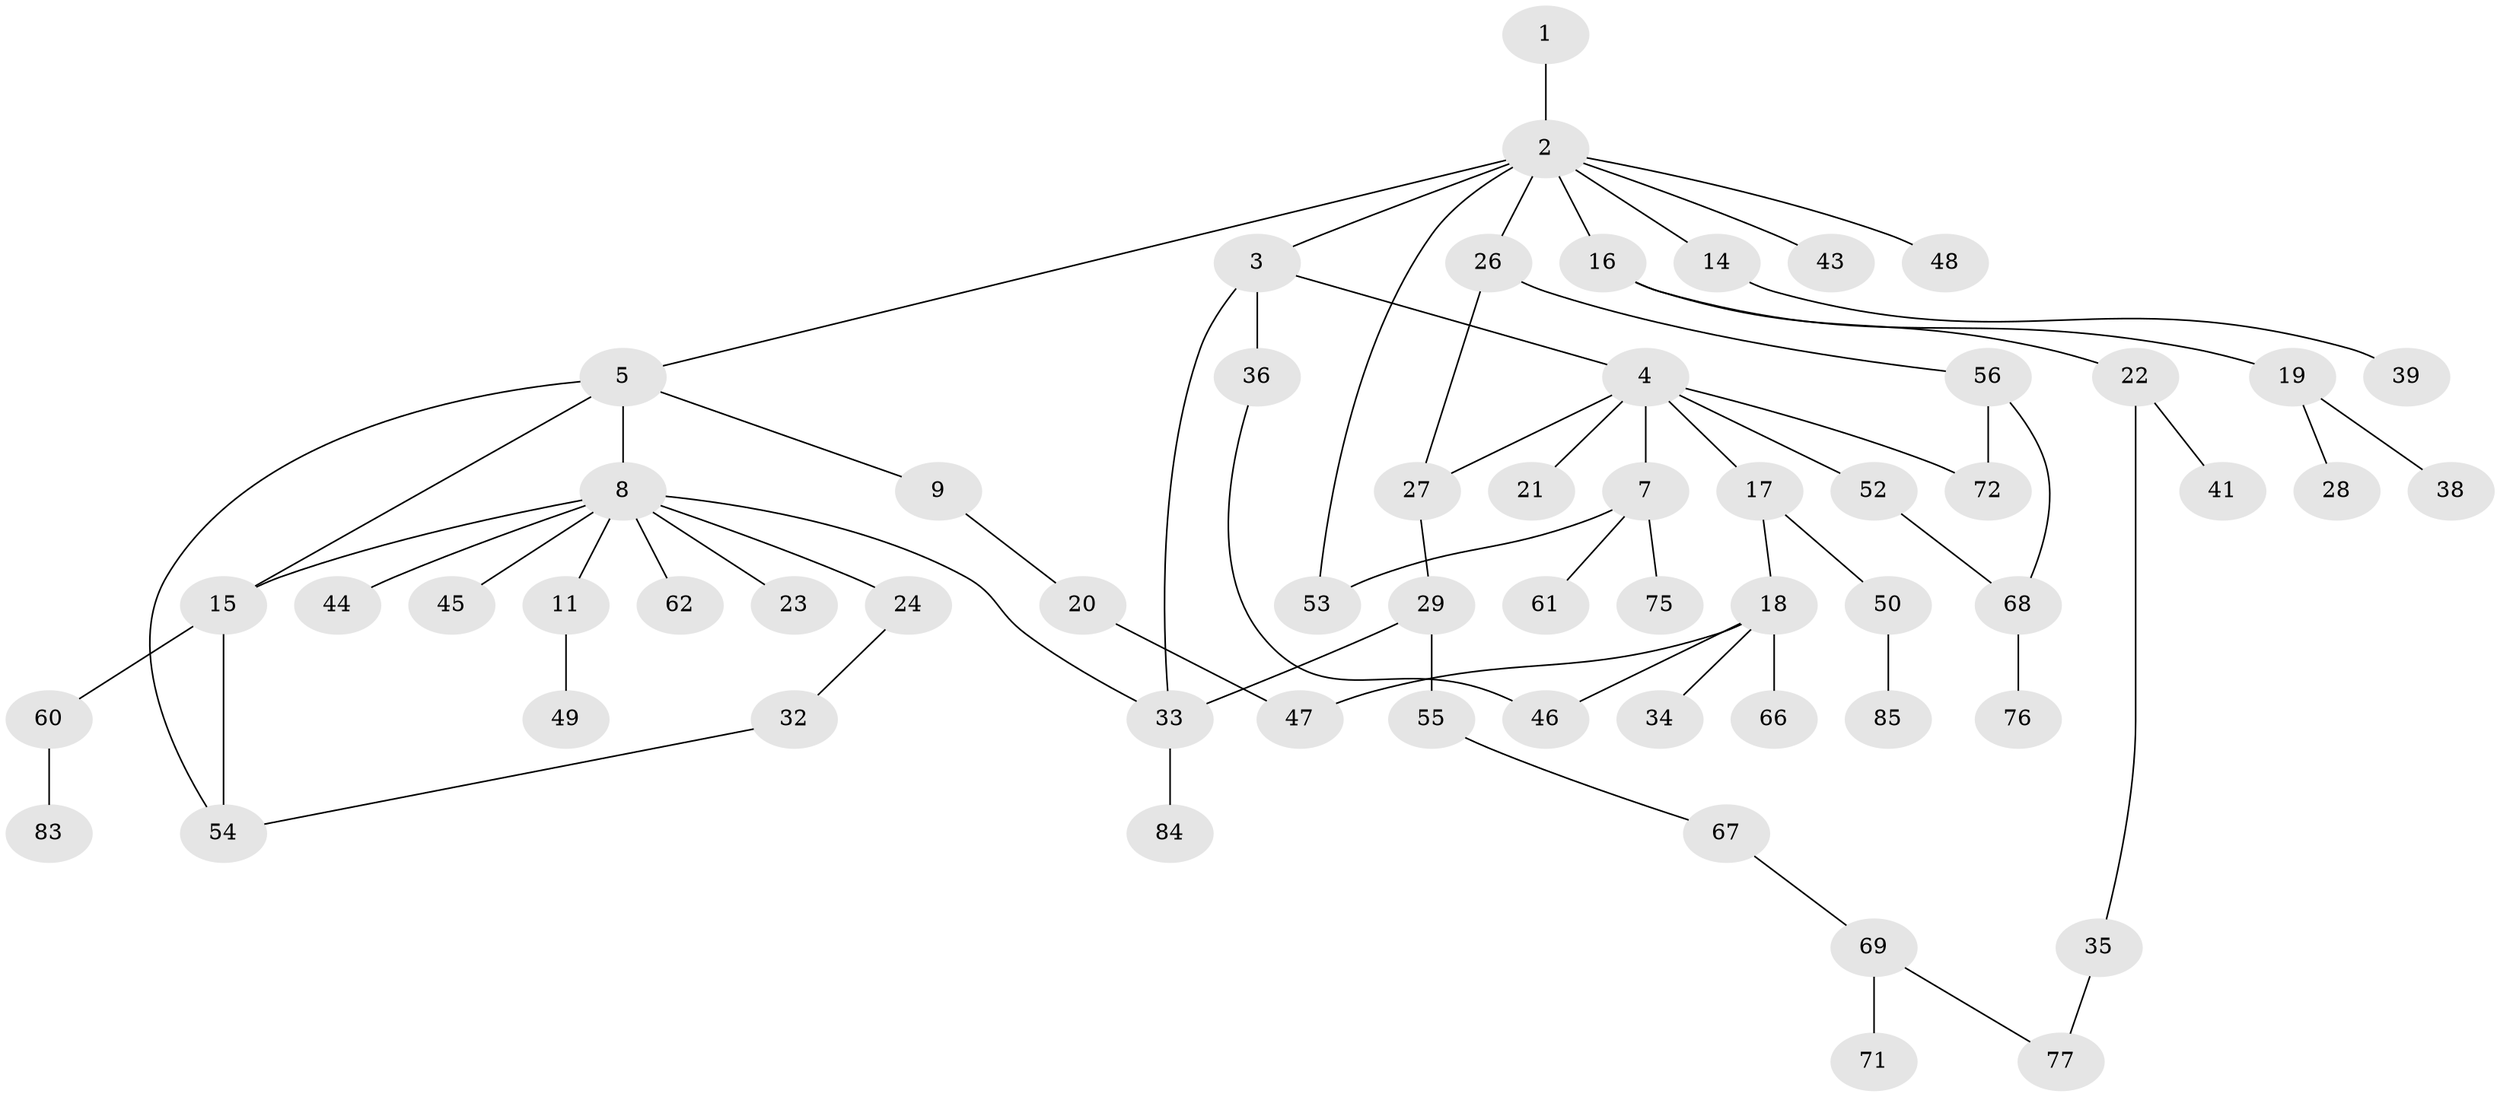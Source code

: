 // original degree distribution, {1: 0.3793103448275862, 10: 0.011494252873563218, 4: 0.06896551724137931, 6: 0.011494252873563218, 3: 0.25287356321839083, 5: 0.011494252873563218, 8: 0.011494252873563218, 2: 0.25287356321839083}
// Generated by graph-tools (version 1.1) at 2025/10/02/27/25 16:10:52]
// undirected, 60 vertices, 71 edges
graph export_dot {
graph [start="1"]
  node [color=gray90,style=filled];
  1;
  2 [super="+42"];
  3;
  4 [super="+6"];
  5 [super="+12"];
  7 [super="+10"];
  8 [super="+13"];
  9;
  11 [super="+51"];
  14;
  15 [super="+25"];
  16;
  17;
  18 [super="+58"];
  19;
  20 [super="+30"];
  21;
  22 [super="+31"];
  23;
  24 [super="+63"];
  26 [super="+79"];
  27 [super="+57"];
  28;
  29 [super="+40"];
  32;
  33 [super="+86"];
  34 [super="+37"];
  35;
  36 [super="+64"];
  38;
  39;
  41;
  43;
  44 [super="+73"];
  45;
  46 [super="+65"];
  47;
  48;
  49;
  50 [super="+78"];
  52;
  53 [super="+59"];
  54 [super="+81"];
  55 [super="+74"];
  56;
  60;
  61;
  62;
  66;
  67 [super="+70"];
  68 [super="+87"];
  69 [super="+82"];
  71;
  72;
  75;
  76;
  77 [super="+80"];
  83;
  84;
  85;
  1 -- 2;
  2 -- 3;
  2 -- 5;
  2 -- 14;
  2 -- 16;
  2 -- 26;
  2 -- 43;
  2 -- 48;
  2 -- 53;
  3 -- 4;
  3 -- 36;
  3 -- 33;
  4 -- 7;
  4 -- 17;
  4 -- 27;
  4 -- 72;
  4 -- 21;
  4 -- 52;
  5 -- 8;
  5 -- 9;
  5 -- 54;
  5 -- 15;
  7 -- 61;
  7 -- 75;
  7 -- 53;
  8 -- 11;
  8 -- 15;
  8 -- 23;
  8 -- 44;
  8 -- 45;
  8 -- 62;
  8 -- 24;
  8 -- 33;
  9 -- 20;
  11 -- 49;
  14 -- 39;
  15 -- 60;
  15 -- 54;
  16 -- 19;
  16 -- 22;
  17 -- 18;
  17 -- 50;
  18 -- 34;
  18 -- 66;
  18 -- 47;
  18 -- 46;
  19 -- 28;
  19 -- 38;
  20 -- 47;
  22 -- 35;
  22 -- 41;
  24 -- 32;
  26 -- 56;
  26 -- 27;
  27 -- 29;
  29 -- 33;
  29 -- 55;
  32 -- 54;
  33 -- 84;
  35 -- 77;
  36 -- 46;
  50 -- 85;
  52 -- 68;
  55 -- 67;
  56 -- 72;
  56 -- 68;
  60 -- 83;
  67 -- 69;
  68 -- 76;
  69 -- 71;
  69 -- 77;
}
